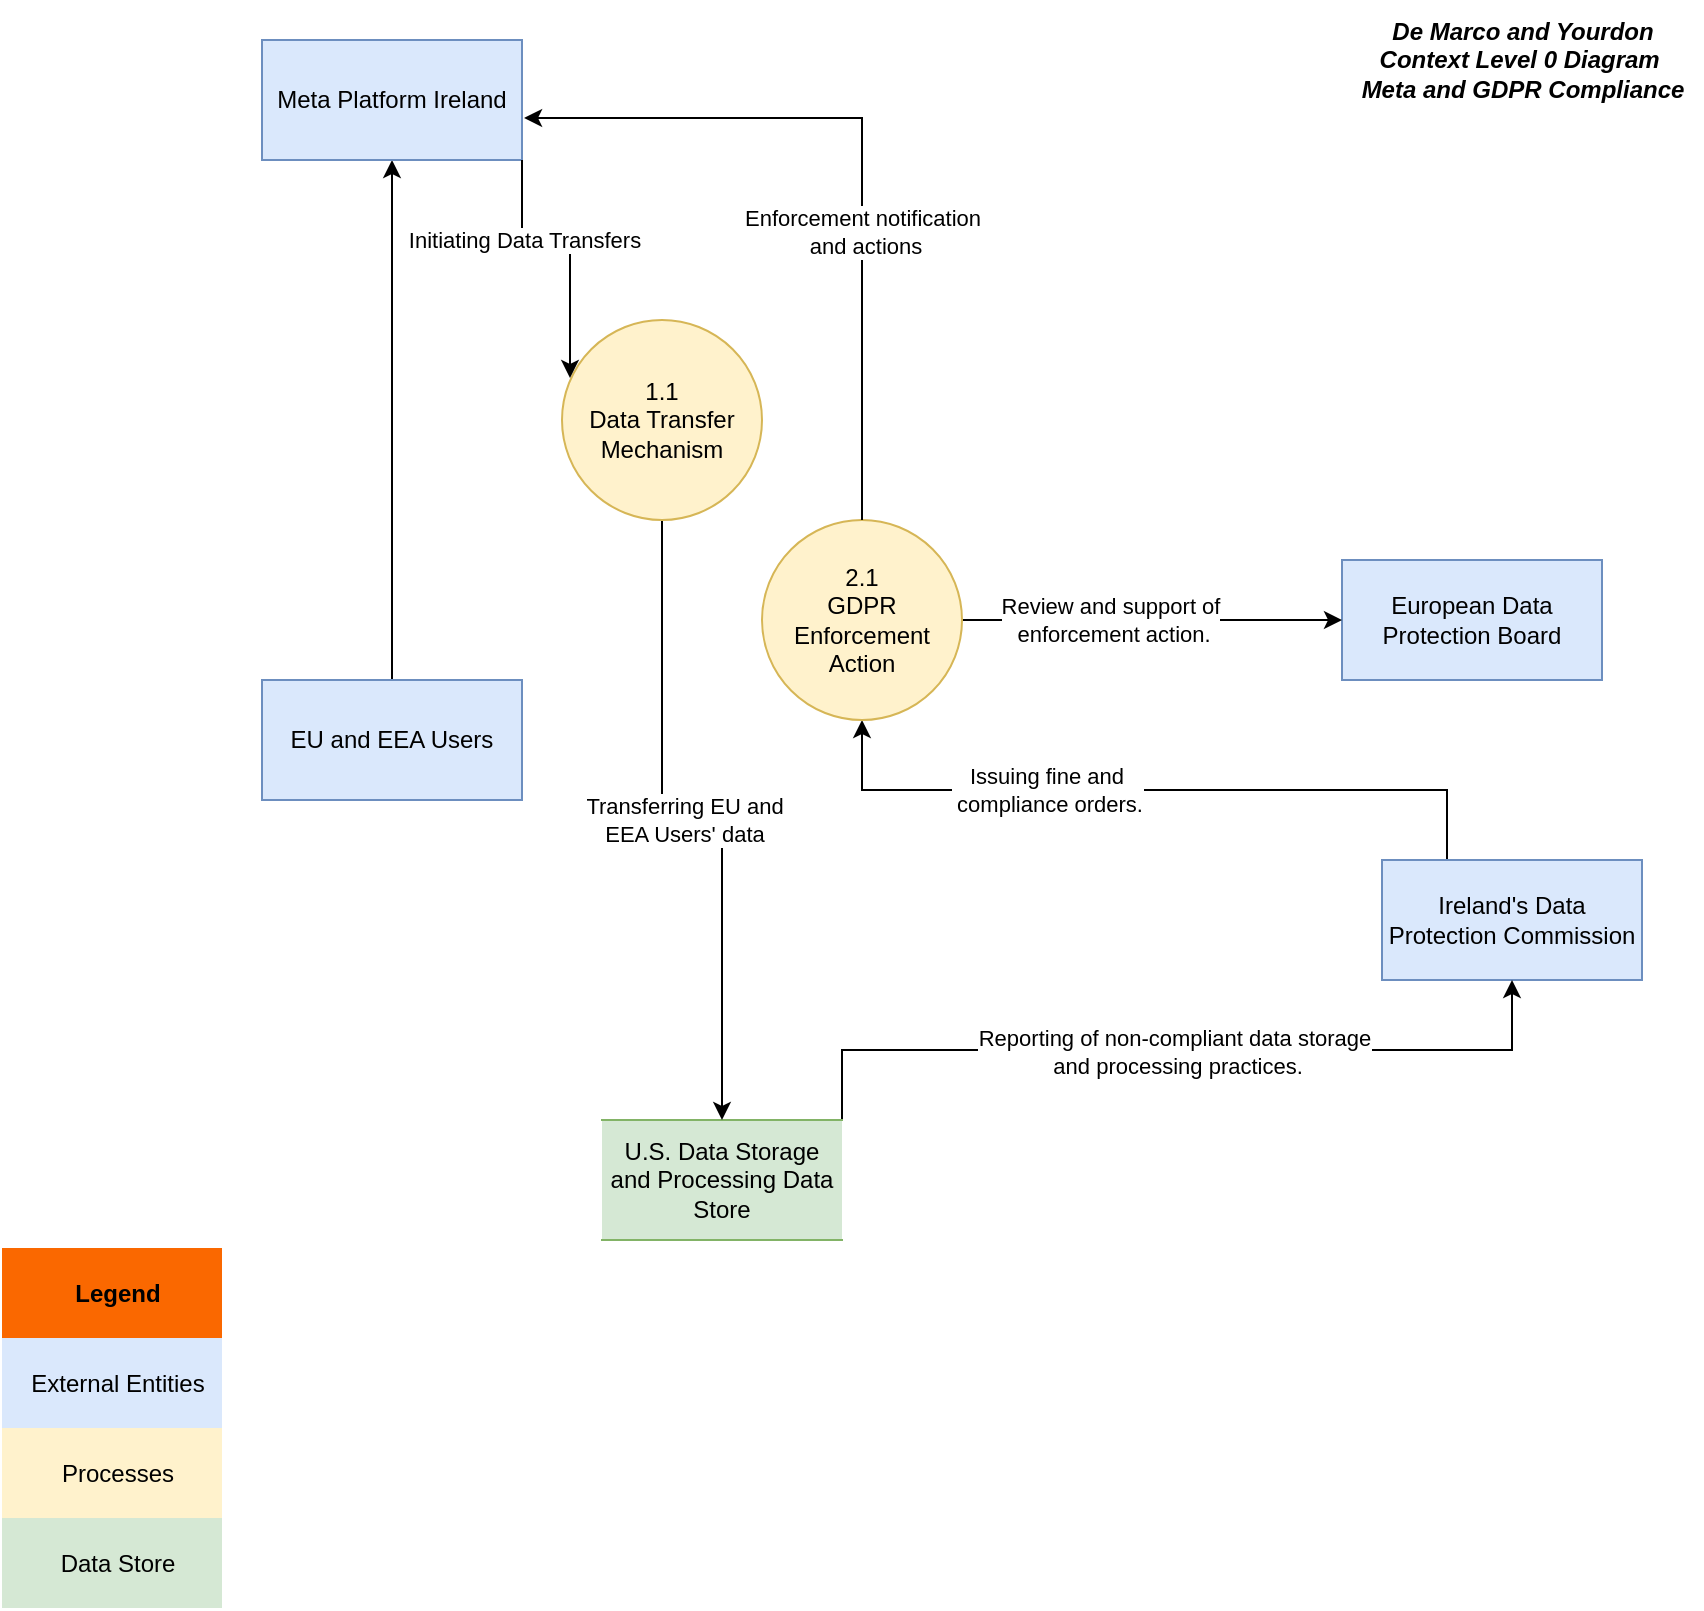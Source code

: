 <mxfile version="22.1.3" type="github">
  <diagram name="Page-1" id="dbJrBeKMu9XxgdYBFWq-">
    <mxGraphModel dx="2603" dy="772" grid="1" gridSize="10" guides="1" tooltips="1" connect="1" arrows="1" fold="1" page="1" pageScale="1" pageWidth="1169" pageHeight="827" math="0" shadow="0">
      <root>
        <mxCell id="0" />
        <mxCell id="1" parent="0" />
        <mxCell id="ra4xmg58kN4Kjqp0mdpW-18" style="edgeStyle=orthogonalEdgeStyle;rounded=0;orthogonalLoop=1;jettySize=auto;html=1;exitX=0.25;exitY=0;exitDx=0;exitDy=0;entryX=0.5;entryY=1;entryDx=0;entryDy=0;" edge="1" parent="1" source="DuCQzQeg1L_82CdrdjX1-16" target="ra4xmg58kN4Kjqp0mdpW-2">
          <mxGeometry relative="1" as="geometry" />
        </mxCell>
        <mxCell id="ra4xmg58kN4Kjqp0mdpW-19" value="Issuing fine and&lt;br&gt;&amp;nbsp;compliance orders." style="edgeLabel;html=1;align=center;verticalAlign=middle;resizable=0;points=[];" vertex="1" connectable="0" parent="ra4xmg58kN4Kjqp0mdpW-18">
          <mxGeometry x="0.307" relative="1" as="geometry">
            <mxPoint x="1" as="offset" />
          </mxGeometry>
        </mxCell>
        <mxCell id="DuCQzQeg1L_82CdrdjX1-16" value="Ireland&#39;s Data Protection Commission" style="rounded=0;whiteSpace=wrap;html=1;fillColor=#dae8fc;strokeColor=#6c8ebf;" parent="1" vertex="1">
          <mxGeometry x="-460" y="450" width="130" height="60" as="geometry" />
        </mxCell>
        <mxCell id="ra4xmg58kN4Kjqp0mdpW-75" style="edgeStyle=orthogonalEdgeStyle;rounded=0;orthogonalLoop=1;jettySize=auto;html=1;exitX=0.5;exitY=0;exitDx=0;exitDy=0;entryX=0.5;entryY=1;entryDx=0;entryDy=0;" edge="1" parent="1" source="DuCQzQeg1L_82CdrdjX1-17" target="DuCQzQeg1L_82CdrdjX1-18">
          <mxGeometry relative="1" as="geometry" />
        </mxCell>
        <mxCell id="DuCQzQeg1L_82CdrdjX1-17" value="EU and EEA Users" style="rounded=0;whiteSpace=wrap;html=1;fillColor=#dae8fc;strokeColor=#6c8ebf;" parent="1" vertex="1">
          <mxGeometry x="-1020" y="360" width="130" height="60" as="geometry" />
        </mxCell>
        <mxCell id="DuCQzQeg1L_82CdrdjX1-18" value="Meta Platform Ireland" style="rounded=0;whiteSpace=wrap;html=1;fillColor=#dae8fc;strokeColor=#6c8ebf;" parent="1" vertex="1">
          <mxGeometry x="-1020" y="40" width="130" height="60" as="geometry" />
        </mxCell>
        <mxCell id="DuCQzQeg1L_82CdrdjX1-19" value="European Data Protection Board" style="rounded=0;whiteSpace=wrap;html=1;fillColor=#dae8fc;strokeColor=#6c8ebf;" parent="1" vertex="1">
          <mxGeometry x="-480" y="300" width="130" height="60" as="geometry" />
        </mxCell>
        <mxCell id="ra4xmg58kN4Kjqp0mdpW-13" style="edgeStyle=orthogonalEdgeStyle;rounded=0;orthogonalLoop=1;jettySize=auto;html=1;exitX=1;exitY=0;exitDx=0;exitDy=0;entryX=0.5;entryY=1;entryDx=0;entryDy=0;" edge="1" parent="1" source="DuCQzQeg1L_82CdrdjX1-22" target="DuCQzQeg1L_82CdrdjX1-16">
          <mxGeometry relative="1" as="geometry" />
        </mxCell>
        <mxCell id="ra4xmg58kN4Kjqp0mdpW-17" value="&lt;div&gt;Reporting of non-compliant data storage&lt;/div&gt;&lt;div&gt;&amp;nbsp;and processing practices.&lt;/div&gt;" style="edgeLabel;html=1;align=center;verticalAlign=middle;resizable=0;points=[];" vertex="1" connectable="0" parent="ra4xmg58kN4Kjqp0mdpW-13">
          <mxGeometry x="-0.007" y="-1" relative="1" as="geometry">
            <mxPoint as="offset" />
          </mxGeometry>
        </mxCell>
        <mxCell id="DuCQzQeg1L_82CdrdjX1-22" value="U.S. Data Storage and Processing Data Store" style="shape=partialRectangle;whiteSpace=wrap;html=1;left=0;right=0;fillColor=#d5e8d4;strokeColor=#82b366;" parent="1" vertex="1">
          <mxGeometry x="-850" y="580" width="120" height="60" as="geometry" />
        </mxCell>
        <mxCell id="ra4xmg58kN4Kjqp0mdpW-5" style="edgeStyle=orthogonalEdgeStyle;rounded=0;orthogonalLoop=1;jettySize=auto;html=1;exitX=0.5;exitY=1;exitDx=0;exitDy=0;entryX=0.5;entryY=0;entryDx=0;entryDy=0;" edge="1" parent="1" source="ra4xmg58kN4Kjqp0mdpW-1" target="DuCQzQeg1L_82CdrdjX1-22">
          <mxGeometry relative="1" as="geometry" />
        </mxCell>
        <mxCell id="ra4xmg58kN4Kjqp0mdpW-6" value="Transferring EU and &lt;br&gt;EEA Users&#39; data" style="edgeLabel;html=1;align=center;verticalAlign=middle;resizable=0;points=[];" vertex="1" connectable="0" parent="ra4xmg58kN4Kjqp0mdpW-5">
          <mxGeometry x="-0.025" relative="1" as="geometry">
            <mxPoint as="offset" />
          </mxGeometry>
        </mxCell>
        <mxCell id="ra4xmg58kN4Kjqp0mdpW-1" value="1.1&lt;br&gt;Data Transfer Mechanism" style="shape=ellipse;html=1;dashed=0;whiteSpace=wrap;aspect=fixed;perimeter=ellipsePerimeter;fillColor=#fff2cc;strokeColor=#d6b656;" vertex="1" parent="1">
          <mxGeometry x="-870" y="180" width="100" height="100" as="geometry" />
        </mxCell>
        <mxCell id="ra4xmg58kN4Kjqp0mdpW-22" style="edgeStyle=orthogonalEdgeStyle;rounded=0;orthogonalLoop=1;jettySize=auto;html=1;exitX=1;exitY=0.5;exitDx=0;exitDy=0;entryX=0;entryY=0.5;entryDx=0;entryDy=0;" edge="1" parent="1" source="ra4xmg58kN4Kjqp0mdpW-2" target="DuCQzQeg1L_82CdrdjX1-19">
          <mxGeometry relative="1" as="geometry" />
        </mxCell>
        <mxCell id="ra4xmg58kN4Kjqp0mdpW-24" value="Review and support of&lt;br&gt;&amp;nbsp;enforcement action." style="edgeLabel;html=1;align=center;verticalAlign=middle;resizable=0;points=[];" vertex="1" connectable="0" parent="ra4xmg58kN4Kjqp0mdpW-22">
          <mxGeometry x="-0.226" relative="1" as="geometry">
            <mxPoint as="offset" />
          </mxGeometry>
        </mxCell>
        <mxCell id="ra4xmg58kN4Kjqp0mdpW-2" value="2.1&lt;br&gt;GDPR Enforcement Action" style="shape=ellipse;html=1;dashed=0;whiteSpace=wrap;aspect=fixed;perimeter=ellipsePerimeter;fillColor=#fff2cc;strokeColor=#d6b656;" vertex="1" parent="1">
          <mxGeometry x="-770" y="280" width="100" height="100" as="geometry" />
        </mxCell>
        <mxCell id="ra4xmg58kN4Kjqp0mdpW-3" style="edgeStyle=orthogonalEdgeStyle;rounded=0;orthogonalLoop=1;jettySize=auto;html=1;exitX=1;exitY=1;exitDx=0;exitDy=0;entryX=0.04;entryY=0.29;entryDx=0;entryDy=0;entryPerimeter=0;" edge="1" parent="1" source="DuCQzQeg1L_82CdrdjX1-18" target="ra4xmg58kN4Kjqp0mdpW-1">
          <mxGeometry relative="1" as="geometry" />
        </mxCell>
        <mxCell id="ra4xmg58kN4Kjqp0mdpW-4" value="Initiating Data Transfers" style="edgeLabel;html=1;align=center;verticalAlign=middle;resizable=0;points=[];" vertex="1" connectable="0" parent="ra4xmg58kN4Kjqp0mdpW-3">
          <mxGeometry x="-0.384" relative="1" as="geometry">
            <mxPoint as="offset" />
          </mxGeometry>
        </mxCell>
        <mxCell id="ra4xmg58kN4Kjqp0mdpW-20" style="edgeStyle=orthogonalEdgeStyle;rounded=0;orthogonalLoop=1;jettySize=auto;html=1;exitX=0.5;exitY=0;exitDx=0;exitDy=0;entryX=1.008;entryY=0.65;entryDx=0;entryDy=0;entryPerimeter=0;" edge="1" parent="1" source="ra4xmg58kN4Kjqp0mdpW-2" target="DuCQzQeg1L_82CdrdjX1-18">
          <mxGeometry relative="1" as="geometry" />
        </mxCell>
        <mxCell id="ra4xmg58kN4Kjqp0mdpW-21" value="Enforcement notification&lt;br&gt;&amp;nbsp;and actions" style="edgeLabel;html=1;align=center;verticalAlign=middle;resizable=0;points=[];" vertex="1" connectable="0" parent="ra4xmg58kN4Kjqp0mdpW-20">
          <mxGeometry x="-0.22" relative="1" as="geometry">
            <mxPoint as="offset" />
          </mxGeometry>
        </mxCell>
        <mxCell id="ra4xmg58kN4Kjqp0mdpW-25" value="&lt;b&gt;&lt;i&gt;De Marco and Yourdon&lt;br&gt;Context Level 0 Diagram&amp;nbsp;&lt;br&gt;Meta and GDPR Compliance&lt;br&gt;&lt;/i&gt;&lt;/b&gt;" style="text;html=1;align=center;verticalAlign=middle;resizable=0;points=[];autosize=1;strokeColor=none;fillColor=none;" vertex="1" parent="1">
          <mxGeometry x="-480" y="20" width="180" height="60" as="geometry" />
        </mxCell>
        <mxCell id="ra4xmg58kN4Kjqp0mdpW-37" value="" style="shape=table;startSize=30;container=1;collapsible=0;childLayout=tableLayout;fontSize=16;align=left;verticalAlign=top;fillColor=none;strokeColor=none;fontColor=#4D4D4D;fontStyle=1;spacingLeft=6;spacing=0;resizable=0;" vertex="1" parent="1">
          <mxGeometry x="-1150" y="614" width="110" height="210" as="geometry" />
        </mxCell>
        <mxCell id="ra4xmg58kN4Kjqp0mdpW-38" value="" style="shape=tableRow;horizontal=0;startSize=0;swimlaneHead=0;swimlaneBody=0;strokeColor=inherit;top=0;left=0;bottom=0;right=0;collapsible=0;dropTarget=0;fillColor=none;points=[[0,0.5],[1,0.5]];portConstraint=eastwest;fontSize=12;" vertex="1" parent="ra4xmg58kN4Kjqp0mdpW-37">
          <mxGeometry y="30" width="110" height="45" as="geometry" />
        </mxCell>
        <mxCell id="ra4xmg58kN4Kjqp0mdpW-39" value="&lt;b&gt;Legend&lt;/b&gt;" style="shape=partialRectangle;html=1;whiteSpace=wrap;connectable=0;overflow=hidden;top=0;left=0;bottom=0;right=0;pointerEvents=1;fontSize=12;align=center;spacingLeft=10;spacingRight=4;fillColor=#fa6800;fontColor=#000000;strokeColor=#C73500;" vertex="1" parent="ra4xmg58kN4Kjqp0mdpW-38">
          <mxGeometry width="110" height="45" as="geometry">
            <mxRectangle width="110" height="45" as="alternateBounds" />
          </mxGeometry>
        </mxCell>
        <mxCell id="ra4xmg58kN4Kjqp0mdpW-40" value="" style="shape=tableRow;horizontal=0;startSize=0;swimlaneHead=0;swimlaneBody=0;strokeColor=inherit;top=0;left=0;bottom=0;right=0;collapsible=0;dropTarget=0;fillColor=none;points=[[0,0.5],[1,0.5]];portConstraint=eastwest;fontSize=12;" vertex="1" parent="ra4xmg58kN4Kjqp0mdpW-37">
          <mxGeometry y="75" width="110" height="45" as="geometry" />
        </mxCell>
        <mxCell id="ra4xmg58kN4Kjqp0mdpW-41" value="External Entities" style="shape=partialRectangle;html=1;whiteSpace=wrap;connectable=0;strokeColor=#6c8ebf;overflow=hidden;fillColor=#dae8fc;top=0;left=0;bottom=0;right=0;pointerEvents=1;fontSize=12;align=center;spacingLeft=10;spacingRight=4;" vertex="1" parent="ra4xmg58kN4Kjqp0mdpW-40">
          <mxGeometry width="110" height="45" as="geometry">
            <mxRectangle width="110" height="45" as="alternateBounds" />
          </mxGeometry>
        </mxCell>
        <mxCell id="ra4xmg58kN4Kjqp0mdpW-42" value="" style="shape=tableRow;horizontal=0;startSize=0;swimlaneHead=0;swimlaneBody=0;strokeColor=inherit;top=0;left=0;bottom=0;right=0;collapsible=0;dropTarget=0;fillColor=none;points=[[0,0.5],[1,0.5]];portConstraint=eastwest;fontSize=12;" vertex="1" parent="ra4xmg58kN4Kjqp0mdpW-37">
          <mxGeometry y="120" width="110" height="45" as="geometry" />
        </mxCell>
        <mxCell id="ra4xmg58kN4Kjqp0mdpW-43" value="Processes" style="shape=partialRectangle;html=1;whiteSpace=wrap;connectable=0;strokeColor=#d6b656;overflow=hidden;fillColor=#fff2cc;top=0;left=0;bottom=0;right=0;pointerEvents=1;fontSize=12;align=center;spacingLeft=10;spacingRight=4;" vertex="1" parent="ra4xmg58kN4Kjqp0mdpW-42">
          <mxGeometry width="110" height="45" as="geometry">
            <mxRectangle width="110" height="45" as="alternateBounds" />
          </mxGeometry>
        </mxCell>
        <mxCell id="ra4xmg58kN4Kjqp0mdpW-44" value="" style="shape=tableRow;horizontal=0;startSize=0;swimlaneHead=0;swimlaneBody=0;strokeColor=inherit;top=0;left=0;bottom=0;right=0;collapsible=0;dropTarget=0;fillColor=none;points=[[0,0.5],[1,0.5]];portConstraint=eastwest;fontSize=12;" vertex="1" parent="ra4xmg58kN4Kjqp0mdpW-37">
          <mxGeometry y="165" width="110" height="45" as="geometry" />
        </mxCell>
        <mxCell id="ra4xmg58kN4Kjqp0mdpW-45" value="Data Store" style="shape=partialRectangle;html=1;whiteSpace=wrap;connectable=0;strokeColor=#82b366;overflow=hidden;fillColor=#d5e8d4;top=0;left=0;bottom=0;right=0;pointerEvents=1;fontSize=12;align=center;spacingLeft=10;spacingRight=4;" vertex="1" parent="ra4xmg58kN4Kjqp0mdpW-44">
          <mxGeometry width="110" height="45" as="geometry">
            <mxRectangle width="110" height="45" as="alternateBounds" />
          </mxGeometry>
        </mxCell>
      </root>
    </mxGraphModel>
  </diagram>
</mxfile>
